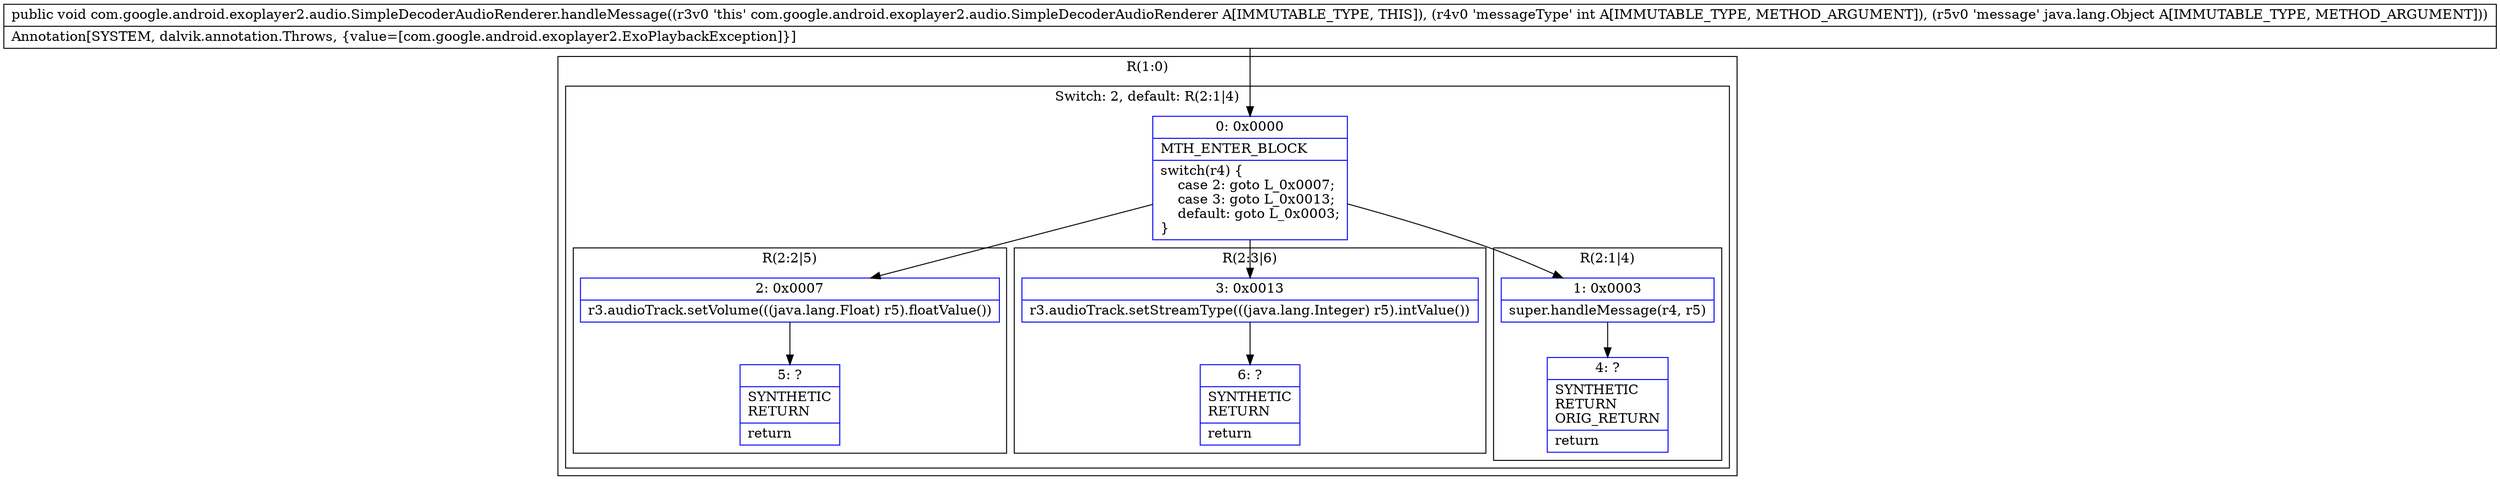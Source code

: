 digraph "CFG forcom.google.android.exoplayer2.audio.SimpleDecoderAudioRenderer.handleMessage(ILjava\/lang\/Object;)V" {
subgraph cluster_Region_1012325473 {
label = "R(1:0)";
node [shape=record,color=blue];
subgraph cluster_SwitchRegion_1408975500 {
label = "Switch: 2, default: R(2:1|4)";
node [shape=record,color=blue];
Node_0 [shape=record,label="{0\:\ 0x0000|MTH_ENTER_BLOCK\l|switch(r4) \{\l    case 2: goto L_0x0007;\l    case 3: goto L_0x0013;\l    default: goto L_0x0003;\l\}\l}"];
subgraph cluster_Region_714581488 {
label = "R(2:2|5)";
node [shape=record,color=blue];
Node_2 [shape=record,label="{2\:\ 0x0007|r3.audioTrack.setVolume(((java.lang.Float) r5).floatValue())\l}"];
Node_5 [shape=record,label="{5\:\ ?|SYNTHETIC\lRETURN\l|return\l}"];
}
subgraph cluster_Region_570388766 {
label = "R(2:3|6)";
node [shape=record,color=blue];
Node_3 [shape=record,label="{3\:\ 0x0013|r3.audioTrack.setStreamType(((java.lang.Integer) r5).intValue())\l}"];
Node_6 [shape=record,label="{6\:\ ?|SYNTHETIC\lRETURN\l|return\l}"];
}
subgraph cluster_Region_734008468 {
label = "R(2:1|4)";
node [shape=record,color=blue];
Node_1 [shape=record,label="{1\:\ 0x0003|super.handleMessage(r4, r5)\l}"];
Node_4 [shape=record,label="{4\:\ ?|SYNTHETIC\lRETURN\lORIG_RETURN\l|return\l}"];
}
}
}
MethodNode[shape=record,label="{public void com.google.android.exoplayer2.audio.SimpleDecoderAudioRenderer.handleMessage((r3v0 'this' com.google.android.exoplayer2.audio.SimpleDecoderAudioRenderer A[IMMUTABLE_TYPE, THIS]), (r4v0 'messageType' int A[IMMUTABLE_TYPE, METHOD_ARGUMENT]), (r5v0 'message' java.lang.Object A[IMMUTABLE_TYPE, METHOD_ARGUMENT]))  | Annotation[SYSTEM, dalvik.annotation.Throws, \{value=[com.google.android.exoplayer2.ExoPlaybackException]\}]\l}"];
MethodNode -> Node_0;
Node_0 -> Node_1;
Node_0 -> Node_2;
Node_0 -> Node_3;
Node_2 -> Node_5;
Node_3 -> Node_6;
Node_1 -> Node_4;
}

